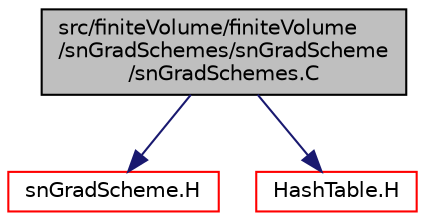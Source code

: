 digraph "src/finiteVolume/finiteVolume/snGradSchemes/snGradScheme/snGradSchemes.C"
{
  bgcolor="transparent";
  edge [fontname="Helvetica",fontsize="10",labelfontname="Helvetica",labelfontsize="10"];
  node [fontname="Helvetica",fontsize="10",shape=record];
  Node0 [label="src/finiteVolume/finiteVolume\l/snGradSchemes/snGradScheme\l/snGradSchemes.C",height=0.2,width=0.4,color="black", fillcolor="grey75", style="filled", fontcolor="black"];
  Node0 -> Node1 [color="midnightblue",fontsize="10",style="solid",fontname="Helvetica"];
  Node1 [label="snGradScheme.H",height=0.2,width=0.4,color="red",URL="$a03425.html"];
  Node0 -> Node90 [color="midnightblue",fontsize="10",style="solid",fontname="Helvetica"];
  Node90 [label="HashTable.H",height=0.2,width=0.4,color="red",URL="$a09179.html"];
}
